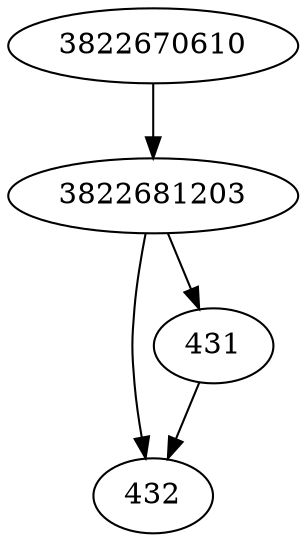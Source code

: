 strict digraph  {
432;
3822670610;
3822681203;
431;
3822670610 -> 3822681203;
3822681203 -> 431;
3822681203 -> 432;
431 -> 432;
}
